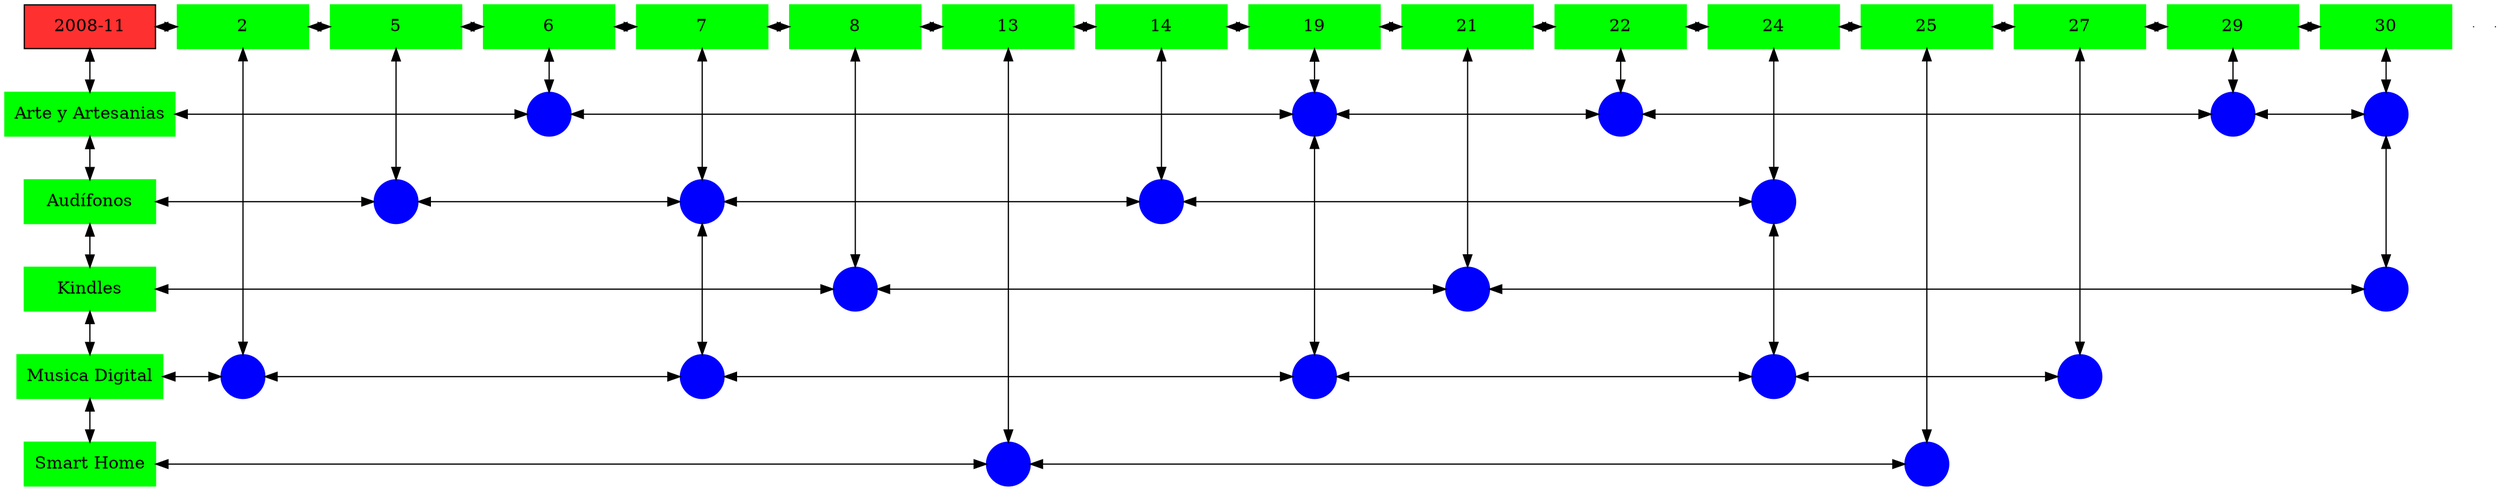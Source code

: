 digraph G{
node[shape="box"];
nodeMt[ label = "2008-11", width = 1.5, style = filled, fillcolor = firebrick1, group = 1 ];
e0[ shape = point, width = 0 ];
e1[ shape = point, width = 0 ];
node0xc001fc3220[label="2",color=green,style =filled,width = 1.5 group=2];
nodeMt->node0xc001fc3220[dir="both"];
{rank=same;nodeMt;node0xc001fc3220;}
node0xc001f2d090[label="5",color=green,style =filled,width = 1.5 group=5];
node0xc001fc3220->node0xc001f2d090[dir="both"];
{rank=same;node0xc001fc3220;node0xc001f2d090;}
node0xc0022ab450[label="6",color=green,style =filled,width = 1.5 group=6];
node0xc001f2d090->node0xc0022ab450[dir="both"];
{rank=same;node0xc001f2d090;node0xc0022ab450;}
node0xc001eae640[label="7",color=green,style =filled,width = 1.5 group=7];
node0xc0022ab450->node0xc001eae640[dir="both"];
{rank=same;node0xc0022ab450;node0xc001eae640;}
node0xc00207fef0[label="8",color=green,style =filled,width = 1.5 group=8];
node0xc001eae640->node0xc00207fef0[dir="both"];
{rank=same;node0xc001eae640;node0xc00207fef0;}
node0xc00202f040[label="13",color=green,style =filled,width = 1.5 group=13];
node0xc00207fef0->node0xc00202f040[dir="both"];
{rank=same;node0xc00207fef0;node0xc00202f040;}
node0xc00216b770[label="14",color=green,style =filled,width = 1.5 group=14];
node0xc00202f040->node0xc00216b770[dir="both"];
{rank=same;node0xc00202f040;node0xc00216b770;}
node0xc002102b90[label="19",color=green,style =filled,width = 1.5 group=19];
node0xc00216b770->node0xc002102b90[dir="both"];
{rank=same;node0xc00216b770;node0xc002102b90;}
node0xc0020be0a0[label="21",color=green,style =filled,width = 1.5 group=21];
node0xc002102b90->node0xc0020be0a0[dir="both"];
{rank=same;node0xc002102b90;node0xc0020be0a0;}
node0xc001fdea50[label="22",color=green,style =filled,width = 1.5 group=22];
node0xc0020be0a0->node0xc001fdea50[dir="both"];
{rank=same;node0xc0020be0a0;node0xc001fdea50;}
node0xc0020be000[label="24",color=green,style =filled,width = 1.5 group=24];
node0xc001fdea50->node0xc0020be000[dir="both"];
{rank=same;node0xc001fdea50;node0xc0020be000;}
node0xc001fde460[label="25",color=green,style =filled,width = 1.5 group=25];
node0xc0020be000->node0xc001fde460[dir="both"];
{rank=same;node0xc0020be000;node0xc001fde460;}
node0xc001eaef00[label="27",color=green,style =filled,width = 1.5 group=27];
node0xc001fde460->node0xc001eaef00[dir="both"];
{rank=same;node0xc001fde460;node0xc001eaef00;}
node0xc001fa2190[label="29",color=green,style =filled,width = 1.5 group=29];
node0xc001eaef00->node0xc001fa2190[dir="both"];
{rank=same;node0xc001eaef00;node0xc001fa2190;}
node0xc001f5d040[label="30",color=green,style =filled,width = 1.5 group=30];
node0xc001fa2190->node0xc001f5d040[dir="both"];
{rank=same;node0xc001fa2190;node0xc001f5d040;}
node0xc001f5cff0[label="Arte y Artesanias",color=green,style =filled width = 1.5 group=1];
node0xc0022b0680[label="",color=blue,style =filled, width = 0.5 group=6 shape=circle];
node0xc001f5cff0->node0xc0022b0680[dir="both"];
{rank=same;node0xc001f5cff0;node0xc0022b0680;}
node0xc0021acc80[label="",color=blue,style =filled, width = 0.5 group=19 shape=circle];
node0xc0022b0680->node0xc0021acc80[dir="both"];
{rank=same;node0xc0021acc80;node0xc0022b0680;}
node0xc001fdc900[label="",color=blue,style =filled, width = 0.5 group=22 shape=circle];
node0xc0021acc80->node0xc001fdc900[dir="both"];
{rank=same;node0xc001fdc900;node0xc0021acc80;}
node0xc001f98a00[label="",color=blue,style =filled, width = 0.5 group=29 shape=circle];
node0xc001fdc900->node0xc001f98a00[dir="both"];
{rank=same;node0xc001f98a00;node0xc001fdc900;}
node0xc001f5ac00[label="",color=blue,style =filled, width = 0.5 group=30 shape=circle];
node0xc001f98a00->node0xc001f5ac00[dir="both"];
{rank=same;node0xc001f5ac00;node0xc001f98a00;}
node0xc001ee42d0[label="Audífonos",color=green,style =filled width = 1.5 group=1];
node0xc001f29000[label="",color=blue,style =filled, width = 0.5 group=5 shape=circle];
node0xc001ee42d0->node0xc001f29000[dir="both"];
{rank=same;node0xc001ee42d0;node0xc001f29000;}
node0xc001ee2200[label="",color=blue,style =filled, width = 0.5 group=7 shape=circle];
node0xc001f29000->node0xc001ee2200[dir="both"];
{rank=same;node0xc001ee2200;node0xc001f29000;}
node0xc00216d280[label="",color=blue,style =filled, width = 0.5 group=14 shape=circle];
node0xc001ee2200->node0xc00216d280[dir="both"];
{rank=same;node0xc00216d280;node0xc001ee2200;}
node0xc0020ff600[label="",color=blue,style =filled, width = 0.5 group=24 shape=circle];
node0xc00216d280->node0xc0020ff600[dir="both"];
{rank=same;node0xc0020ff600;node0xc00216d280;}
node0xc001f678b0[label="Kindles",color=green,style =filled width = 1.5 group=1];
node0xc00207be00[label="",color=blue,style =filled, width = 0.5 group=8 shape=circle];
node0xc001f678b0->node0xc00207be00[dir="both"];
{rank=same;node0xc001f678b0;node0xc00207be00;}
node0xc0020bc500[label="",color=blue,style =filled, width = 0.5 group=21 shape=circle];
node0xc00207be00->node0xc0020bc500[dir="both"];
{rank=same;node0xc0020bc500;node0xc00207be00;}
node0xc001f70600[label="",color=blue,style =filled, width = 0.5 group=30 shape=circle];
node0xc0020bc500->node0xc001f70600[dir="both"];
{rank=same;node0xc001f70600;node0xc0020bc500;}
node0xc001eae5f0[label="Musica Digital",color=green,style =filled width = 1.5 group=1];
node0xc0022f0200[label="",color=blue,style =filled, width = 0.5 group=2 shape=circle];
node0xc001eae5f0->node0xc0022f0200[dir="both"];
{rank=same;node0xc001eae5f0;node0xc0022f0200;}
node0xc001ea5700[label="",color=blue,style =filled, width = 0.5 group=7 shape=circle];
node0xc0022f0200->node0xc001ea5700[dir="both"];
{rank=same;node0xc001ea5700;node0xc0022f0200;}
node0xc0020ff180[label="",color=blue,style =filled, width = 0.5 group=19 shape=circle];
node0xc001ea5700->node0xc0020ff180[dir="both"];
{rank=same;node0xc0020ff180;node0xc001ea5700;}
node0xc0020bc480[label="",color=blue,style =filled, width = 0.5 group=24 shape=circle];
node0xc0020ff180->node0xc0020bc480[dir="both"];
{rank=same;node0xc0020bc480;node0xc0020ff180;}
node0xc001ea5c80[label="",color=blue,style =filled, width = 0.5 group=27 shape=circle];
node0xc0020bc480->node0xc001ea5c80[dir="both"];
{rank=same;node0xc001ea5c80;node0xc0020bc480;}
node0xc001fde410[label="Smart Home",color=green,style =filled width = 1.5 group=1];
node0xc002038280[label="",color=blue,style =filled, width = 0.5 group=13 shape=circle];
node0xc001fde410->node0xc002038280[dir="both"];
{rank=same;node0xc001fde410;node0xc002038280;}
node0xc001fdc380[label="",color=blue,style =filled, width = 0.5 group=25 shape=circle];
node0xc002038280->node0xc001fdc380[dir="both"];
{rank=same;node0xc001fdc380;node0xc002038280;}
node0xc001fc3220->node0xc0022f0200[dir="both"];
node0xc001f2d090->node0xc001f29000[dir="both"];
node0xc0022ab450->node0xc0022b0680[dir="both"];
node0xc001eae640->node0xc001ee2200[dir="both"];
node0xc001ee2200->node0xc001ea5700[dir="both"];
node0xc00207fef0->node0xc00207be00[dir="both"];
node0xc00202f040->node0xc002038280[dir="both"];
node0xc00216b770->node0xc00216d280[dir="both"];
node0xc002102b90->node0xc0021acc80[dir="both"];
node0xc0021acc80->node0xc0020ff180[dir="both"];
node0xc0020be0a0->node0xc0020bc500[dir="both"];
node0xc001fdea50->node0xc001fdc900[dir="both"];
node0xc0020be000->node0xc0020ff600[dir="both"];
node0xc0020ff600->node0xc0020bc480[dir="both"];
node0xc001fde460->node0xc001fdc380[dir="both"];
node0xc001eaef00->node0xc001ea5c80[dir="both"];
node0xc001fa2190->node0xc001f98a00[dir="both"];
node0xc001f5d040->node0xc001f5ac00[dir="both"];
node0xc001f5ac00->node0xc001f70600[dir="both"];
nodeMt->node0xc001f5cff0[dir="both"];
node0xc001f5cff0->node0xc001ee42d0[dir="both"];
node0xc001ee42d0->node0xc001f678b0[dir="both"];
node0xc001f678b0->node0xc001eae5f0[dir="both"];
node0xc001eae5f0->node0xc001fde410[dir="both"];
}
